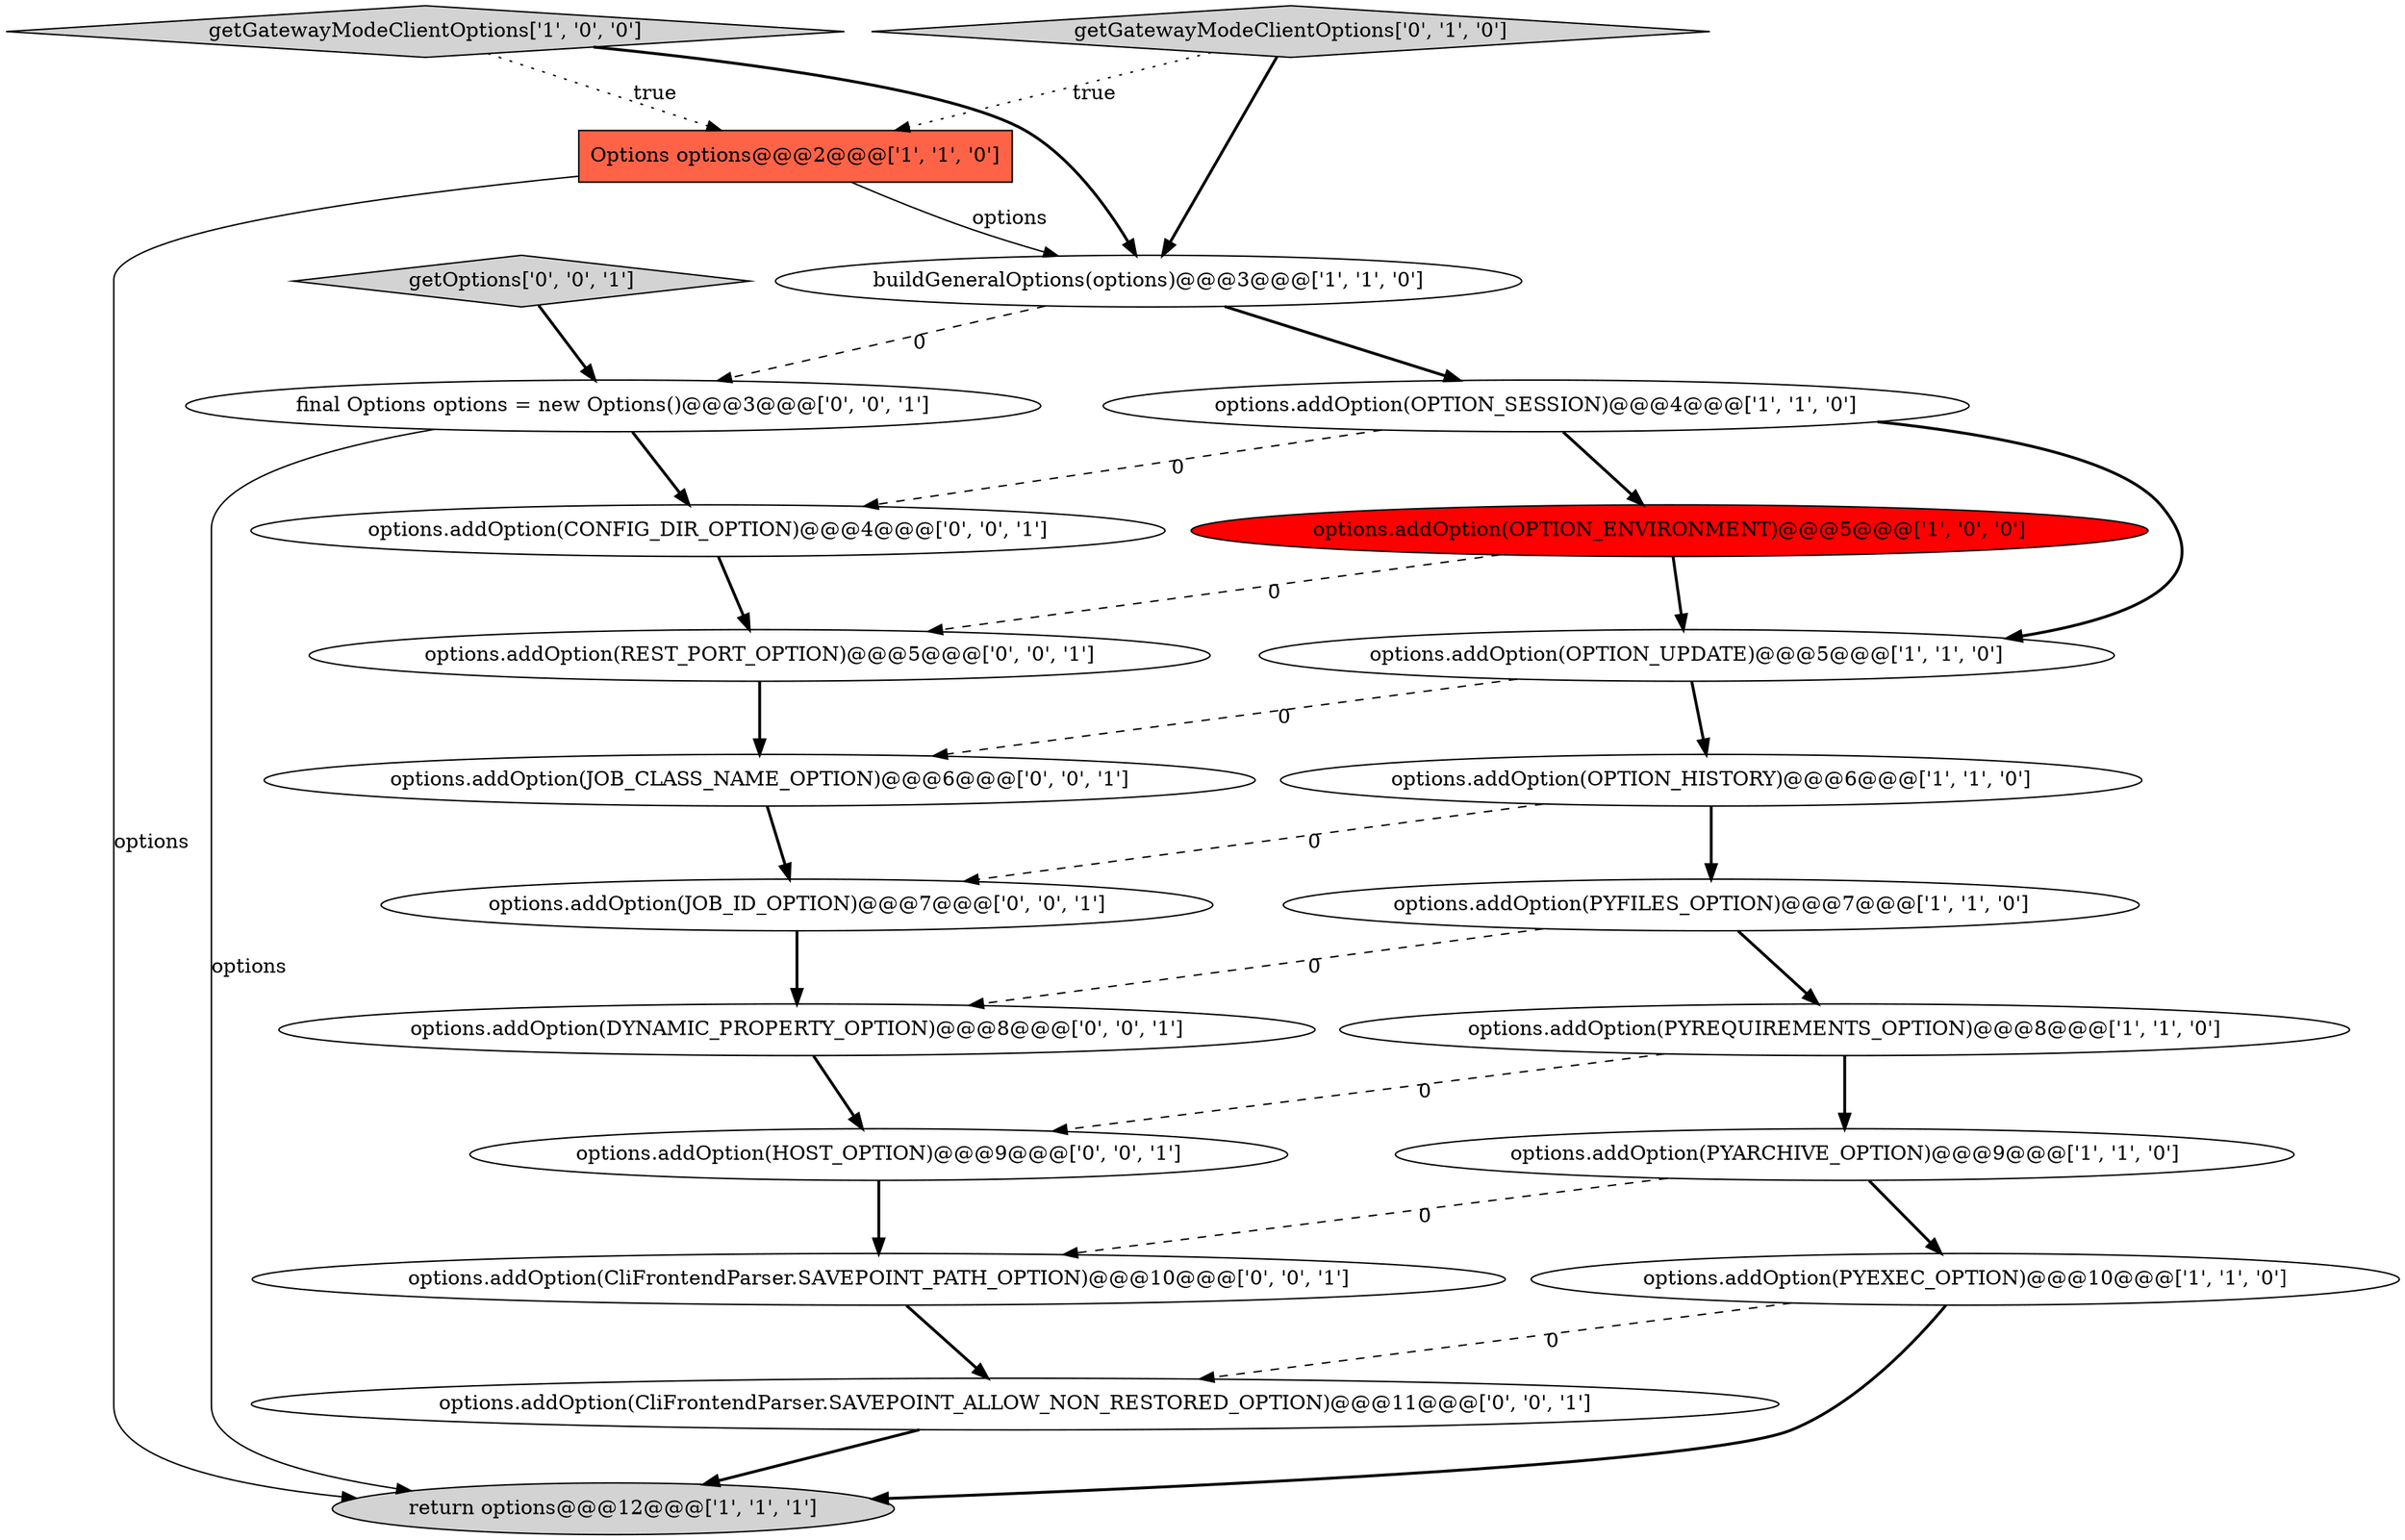 digraph {
18 [style = filled, label = "getOptions['0', '0', '1']", fillcolor = lightgray, shape = diamond image = "AAA0AAABBB3BBB"];
7 [style = filled, label = "options.addOption(PYREQUIREMENTS_OPTION)@@@8@@@['1', '1', '0']", fillcolor = white, shape = ellipse image = "AAA0AAABBB1BBB"];
13 [style = filled, label = "options.addOption(CliFrontendParser.SAVEPOINT_PATH_OPTION)@@@10@@@['0', '0', '1']", fillcolor = white, shape = ellipse image = "AAA0AAABBB3BBB"];
19 [style = filled, label = "final Options options = new Options()@@@3@@@['0', '0', '1']", fillcolor = white, shape = ellipse image = "AAA0AAABBB3BBB"];
21 [style = filled, label = "options.addOption(CliFrontendParser.SAVEPOINT_ALLOW_NON_RESTORED_OPTION)@@@11@@@['0', '0', '1']", fillcolor = white, shape = ellipse image = "AAA0AAABBB3BBB"];
9 [style = filled, label = "options.addOption(OPTION_ENVIRONMENT)@@@5@@@['1', '0', '0']", fillcolor = red, shape = ellipse image = "AAA1AAABBB1BBB"];
2 [style = filled, label = "options.addOption(OPTION_UPDATE)@@@5@@@['1', '1', '0']", fillcolor = white, shape = ellipse image = "AAA0AAABBB1BBB"];
14 [style = filled, label = "options.addOption(JOB_ID_OPTION)@@@7@@@['0', '0', '1']", fillcolor = white, shape = ellipse image = "AAA0AAABBB3BBB"];
6 [style = filled, label = "return options@@@12@@@['1', '1', '1']", fillcolor = lightgray, shape = ellipse image = "AAA0AAABBB1BBB"];
16 [style = filled, label = "options.addOption(DYNAMIC_PROPERTY_OPTION)@@@8@@@['0', '0', '1']", fillcolor = white, shape = ellipse image = "AAA0AAABBB3BBB"];
20 [style = filled, label = "options.addOption(CONFIG_DIR_OPTION)@@@4@@@['0', '0', '1']", fillcolor = white, shape = ellipse image = "AAA0AAABBB3BBB"];
4 [style = filled, label = "options.addOption(PYFILES_OPTION)@@@7@@@['1', '1', '0']", fillcolor = white, shape = ellipse image = "AAA0AAABBB1BBB"];
11 [style = filled, label = "options.addOption(PYEXEC_OPTION)@@@10@@@['1', '1', '0']", fillcolor = white, shape = ellipse image = "AAA0AAABBB1BBB"];
22 [style = filled, label = "options.addOption(JOB_CLASS_NAME_OPTION)@@@6@@@['0', '0', '1']", fillcolor = white, shape = ellipse image = "AAA0AAABBB3BBB"];
10 [style = filled, label = "options.addOption(OPTION_HISTORY)@@@6@@@['1', '1', '0']", fillcolor = white, shape = ellipse image = "AAA0AAABBB1BBB"];
3 [style = filled, label = "options.addOption(PYARCHIVE_OPTION)@@@9@@@['1', '1', '0']", fillcolor = white, shape = ellipse image = "AAA0AAABBB1BBB"];
12 [style = filled, label = "getGatewayModeClientOptions['0', '1', '0']", fillcolor = lightgray, shape = diamond image = "AAA0AAABBB2BBB"];
1 [style = filled, label = "options.addOption(OPTION_SESSION)@@@4@@@['1', '1', '0']", fillcolor = white, shape = ellipse image = "AAA0AAABBB1BBB"];
0 [style = filled, label = "Options options@@@2@@@['1', '1', '0']", fillcolor = tomato, shape = box image = "AAA0AAABBB1BBB"];
8 [style = filled, label = "buildGeneralOptions(options)@@@3@@@['1', '1', '0']", fillcolor = white, shape = ellipse image = "AAA0AAABBB1BBB"];
5 [style = filled, label = "getGatewayModeClientOptions['1', '0', '0']", fillcolor = lightgray, shape = diamond image = "AAA0AAABBB1BBB"];
17 [style = filled, label = "options.addOption(HOST_OPTION)@@@9@@@['0', '0', '1']", fillcolor = white, shape = ellipse image = "AAA0AAABBB3BBB"];
15 [style = filled, label = "options.addOption(REST_PORT_OPTION)@@@5@@@['0', '0', '1']", fillcolor = white, shape = ellipse image = "AAA0AAABBB3BBB"];
0->6 [style = solid, label="options"];
0->8 [style = solid, label="options"];
14->16 [style = bold, label=""];
5->8 [style = bold, label=""];
8->19 [style = dashed, label="0"];
4->16 [style = dashed, label="0"];
21->6 [style = bold, label=""];
9->2 [style = bold, label=""];
7->17 [style = dashed, label="0"];
19->20 [style = bold, label=""];
11->6 [style = bold, label=""];
3->11 [style = bold, label=""];
18->19 [style = bold, label=""];
5->0 [style = dotted, label="true"];
16->17 [style = bold, label=""];
2->10 [style = bold, label=""];
3->13 [style = dashed, label="0"];
7->3 [style = bold, label=""];
4->7 [style = bold, label=""];
1->9 [style = bold, label=""];
15->22 [style = bold, label=""];
1->20 [style = dashed, label="0"];
8->1 [style = bold, label=""];
12->8 [style = bold, label=""];
10->4 [style = bold, label=""];
19->6 [style = solid, label="options"];
12->0 [style = dotted, label="true"];
1->2 [style = bold, label=""];
17->13 [style = bold, label=""];
22->14 [style = bold, label=""];
13->21 [style = bold, label=""];
20->15 [style = bold, label=""];
2->22 [style = dashed, label="0"];
10->14 [style = dashed, label="0"];
9->15 [style = dashed, label="0"];
11->21 [style = dashed, label="0"];
}
